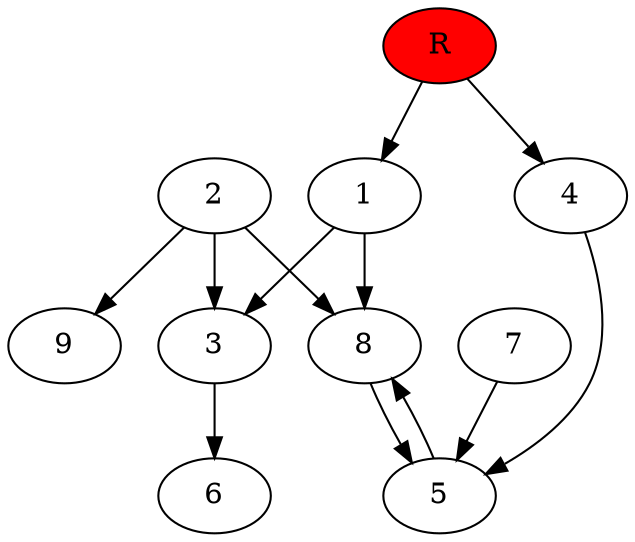 digraph prb35123 {
	1
	2
	3
	4
	5
	6
	7
	8
	R [fillcolor="#ff0000" style=filled]
	1 -> 3
	1 -> 8
	2 -> 3
	2 -> 8
	2 -> 9
	3 -> 6
	4 -> 5
	5 -> 8
	7 -> 5
	8 -> 5
	R -> 1
	R -> 4
}
